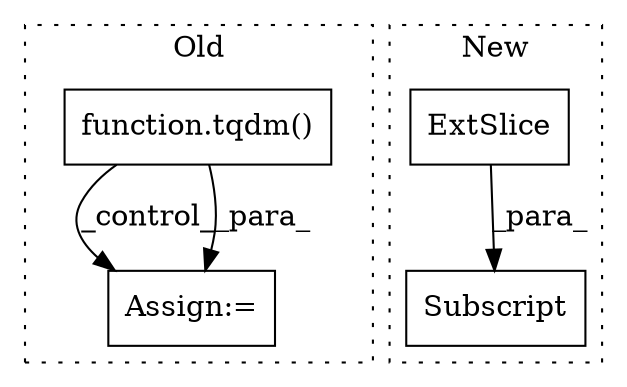 digraph G {
subgraph cluster0 {
1 [label="function.tqdm()" a="75" s="3819,3834" l="5,1" shape="box"];
4 [label="Assign:=" a="68" s="4189" l="3" shape="box"];
label = "Old";
style="dotted";
}
subgraph cluster1 {
2 [label="ExtSlice" a="85" s="4950" l="14" shape="box"];
3 [label="Subscript" a="63" s="5068,0" l="20,0" shape="box"];
label = "New";
style="dotted";
}
1 -> 4 [label="_control_"];
1 -> 4 [label="_para_"];
2 -> 3 [label="_para_"];
}
